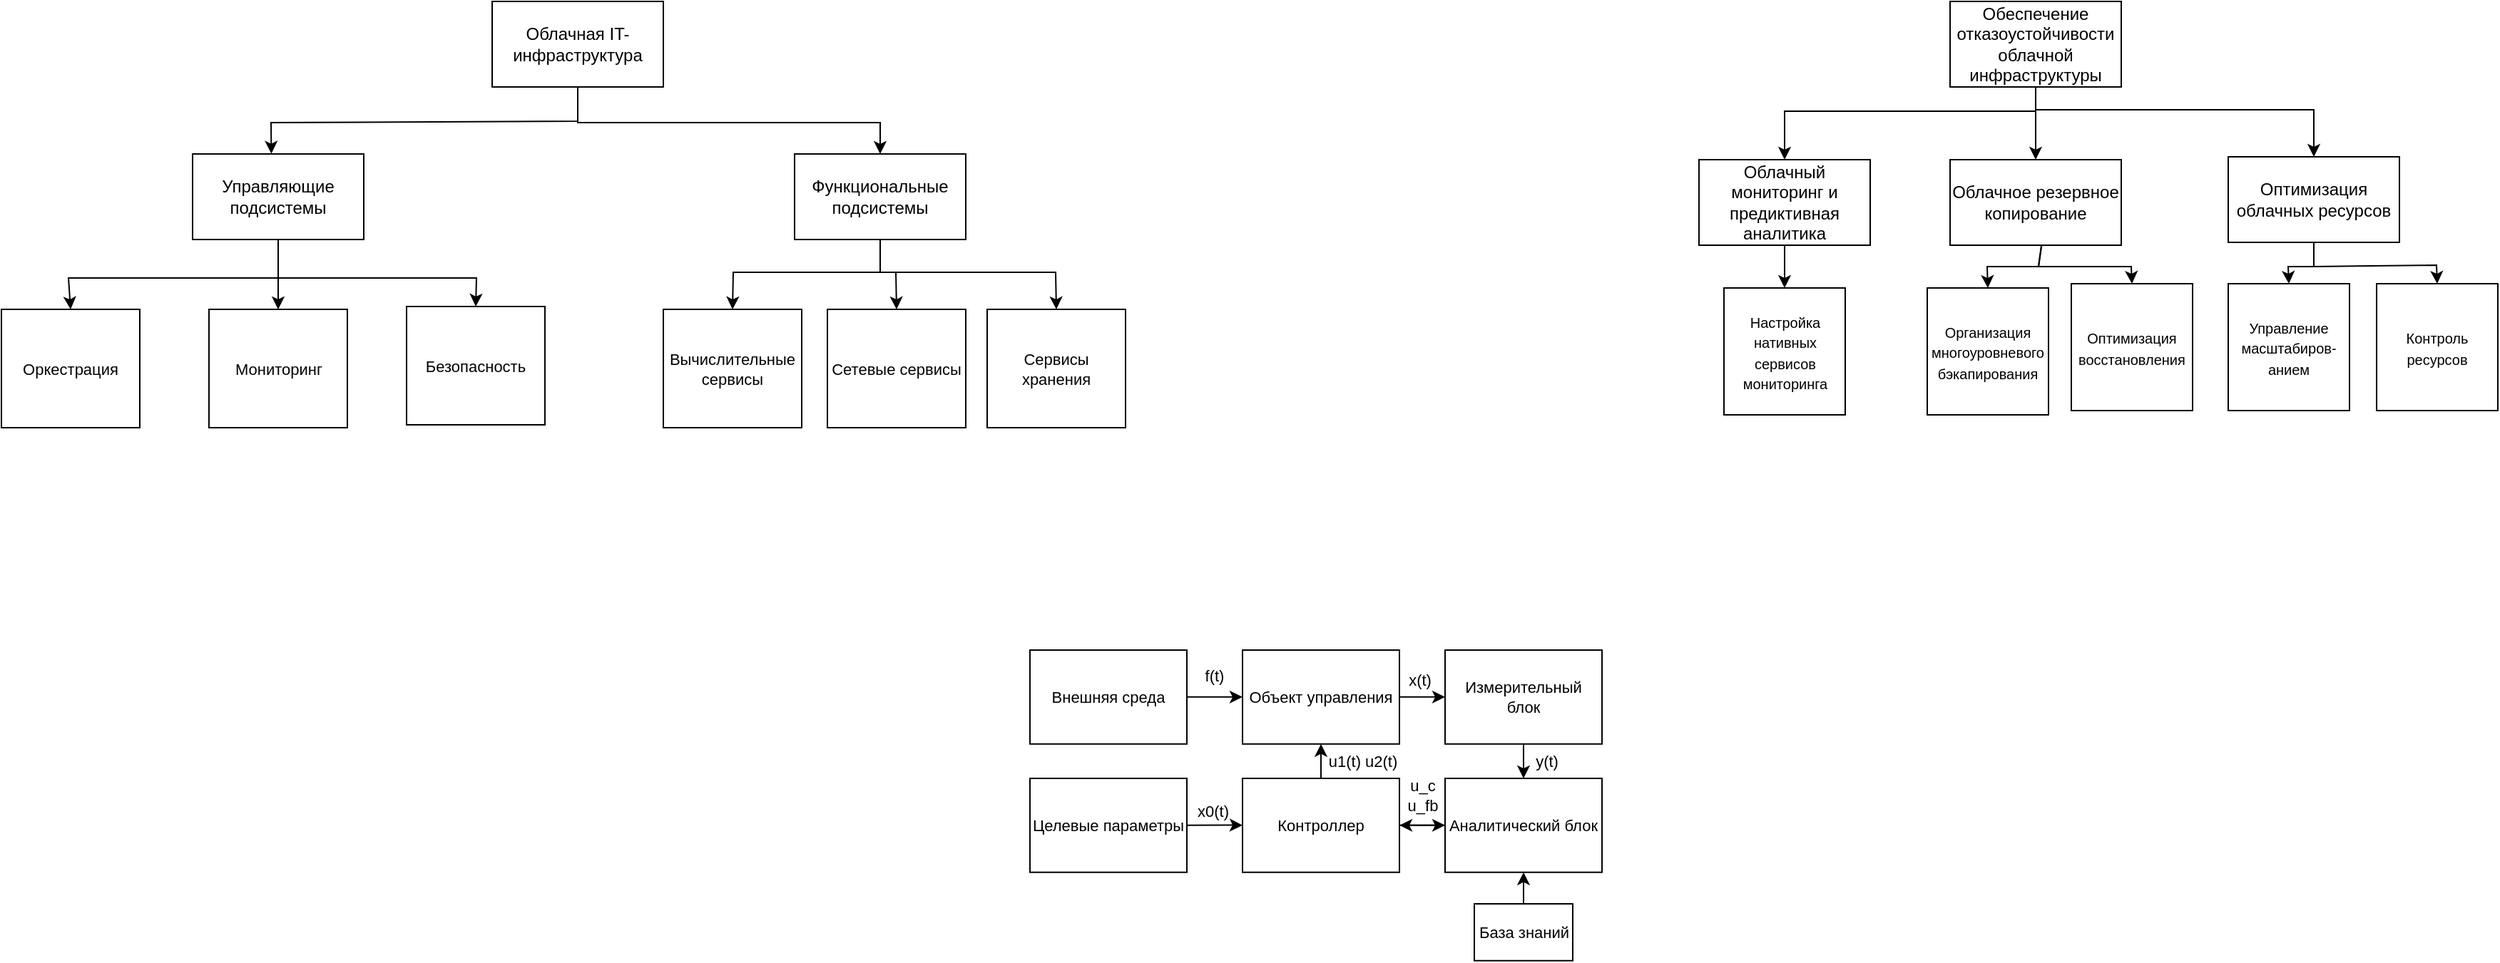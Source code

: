 <mxfile version="26.2.8">
  <diagram name="Страница — 1" id="a0nIVQFMLuUEzL4oQPMq">
    <mxGraphModel dx="2195" dy="736" grid="0" gridSize="10" guides="1" tooltips="1" connect="1" arrows="1" fold="1" page="0" pageScale="1" pageWidth="827" pageHeight="1169" background="light-dark(#FFFFFF,#FFFFFF)" math="0" shadow="0">
      <root>
        <mxCell id="0" />
        <mxCell id="1" parent="0" />
        <mxCell id="6AQP2gYK-ikNi4fo5GKm-2" value="&lt;font style=&quot;color: light-dark(rgb(0, 0, 0), rgb(0, 0, 0));&quot;&gt;Облачный мониторинг и предиктивная аналитика&lt;/font&gt;" style="rounded=0;whiteSpace=wrap;html=1;fillColor=light-dark(#FFFFFF,#FFFFFF);strokeColor=light-dark(#000000,#000000);" parent="1" vertex="1">
          <mxGeometry x="-330" y="38" width="120" height="60" as="geometry" />
        </mxCell>
        <mxCell id="6AQP2gYK-ikNi4fo5GKm-3" value="&lt;font style=&quot;color: light-dark(rgb(0, 0, 0), rgb(0, 0, 0));&quot;&gt;Облачное резервное копирование&lt;/font&gt;" style="rounded=0;whiteSpace=wrap;html=1;fillColor=light-dark(#FFFFFF,#FFFFFF);strokeColor=light-dark(#000000,#000000);" parent="1" vertex="1">
          <mxGeometry x="-154" y="38" width="120" height="60" as="geometry" />
        </mxCell>
        <mxCell id="6AQP2gYK-ikNi4fo5GKm-4" value="&lt;font style=&quot;color: light-dark(rgb(0, 0, 0), rgb(0, 0, 0));&quot;&gt;Оптимизация облачных ресурсов&lt;/font&gt;" style="rounded=0;whiteSpace=wrap;html=1;fillColor=light-dark(#FFFFFF,#FFFFFF);strokeColor=light-dark(#000000,#000000);" parent="1" vertex="1">
          <mxGeometry x="41" y="36" width="120" height="60" as="geometry" />
        </mxCell>
        <mxCell id="6AQP2gYK-ikNi4fo5GKm-5" value="Обеспечение отказоустойчивости облачной инфраструктуры" style="rounded=0;whiteSpace=wrap;html=1;fillColor=light-dark(#FFFFFF,#FFFFFF);strokeColor=light-dark(#000000,#000000);" parent="1" vertex="1">
          <mxGeometry x="-154" y="-73" width="120" height="60" as="geometry" />
        </mxCell>
        <mxCell id="6AQP2gYK-ikNi4fo5GKm-14" value="" style="endArrow=classic;html=1;rounded=0;exitX=0.5;exitY=1;exitDx=0;exitDy=0;entryX=0.5;entryY=0;entryDx=0;entryDy=0;strokeColor=light-dark(#000000,#000000);" parent="1" source="6AQP2gYK-ikNi4fo5GKm-5" target="6AQP2gYK-ikNi4fo5GKm-2" edge="1">
          <mxGeometry width="50" height="50" relative="1" as="geometry">
            <mxPoint x="-88" y="-3" as="sourcePoint" />
            <mxPoint x="-341" y="50" as="targetPoint" />
            <Array as="points">
              <mxPoint x="-94" y="4" />
              <mxPoint x="-270" y="4" />
            </Array>
          </mxGeometry>
        </mxCell>
        <mxCell id="6AQP2gYK-ikNi4fo5GKm-15" value="" style="endArrow=classic;html=1;rounded=0;exitX=0.5;exitY=1;exitDx=0;exitDy=0;entryX=0.5;entryY=0;entryDx=0;entryDy=0;strokeColor=light-dark(#000000,#000000);" parent="1" source="6AQP2gYK-ikNi4fo5GKm-5" target="6AQP2gYK-ikNi4fo5GKm-3" edge="1">
          <mxGeometry width="50" height="50" relative="1" as="geometry">
            <mxPoint x="-96" y="-9" as="sourcePoint" />
            <mxPoint x="-7" y="44" as="targetPoint" />
            <Array as="points" />
          </mxGeometry>
        </mxCell>
        <mxCell id="6AQP2gYK-ikNi4fo5GKm-17" value="" style="endArrow=classic;html=1;rounded=0;exitX=0.5;exitY=1;exitDx=0;exitDy=0;entryX=0.5;entryY=0;entryDx=0;entryDy=0;strokeColor=light-dark(#000000,#000000);" parent="1" source="6AQP2gYK-ikNi4fo5GKm-5" target="6AQP2gYK-ikNi4fo5GKm-4" edge="1">
          <mxGeometry width="50" height="50" relative="1" as="geometry">
            <mxPoint x="-88" y="-3" as="sourcePoint" />
            <mxPoint x="-3" y="50" as="targetPoint" />
            <Array as="points">
              <mxPoint x="-94" y="3" />
              <mxPoint x="101" y="3" />
            </Array>
          </mxGeometry>
        </mxCell>
        <mxCell id="6AQP2gYK-ikNi4fo5GKm-30" value="&lt;font style=&quot;color: light-dark(rgb(0, 0, 0), rgb(0, 0, 0)); font-size: 10px;&quot;&gt;Организация многоуровневого бэкапирования&lt;/font&gt;" style="rounded=0;whiteSpace=wrap;html=1;fillColor=light-dark(#FFFFFF,#FFFFFF);strokeColor=light-dark(#000000,#000000);" parent="1" vertex="1">
          <mxGeometry x="-170" y="128" width="85" height="89" as="geometry" />
        </mxCell>
        <mxCell id="6AQP2gYK-ikNi4fo5GKm-31" value="&lt;font style=&quot;color: light-dark(rgb(0, 0, 0), rgb(0, 0, 0)); font-size: 10px;&quot;&gt;Оптимизация восстановления&lt;/font&gt;" style="rounded=0;whiteSpace=wrap;html=1;fillColor=light-dark(#FFFFFF,#FFFFFF);strokeColor=light-dark(#000000,#000000);" parent="1" vertex="1">
          <mxGeometry x="-69" y="125" width="85" height="89" as="geometry" />
        </mxCell>
        <mxCell id="6AQP2gYK-ikNi4fo5GKm-32" value="&lt;font style=&quot;color: light-dark(rgb(0, 0, 0), rgb(0, 0, 0)); font-size: 10px;&quot;&gt;Управление масштабиров-анием&lt;/font&gt;" style="rounded=0;whiteSpace=wrap;html=1;fillColor=light-dark(#FFFFFF,#FFFFFF);strokeColor=light-dark(#000000,#000000);" parent="1" vertex="1">
          <mxGeometry x="41" y="125" width="85" height="89" as="geometry" />
        </mxCell>
        <mxCell id="6AQP2gYK-ikNi4fo5GKm-33" value="&lt;font style=&quot;color: light-dark(rgb(0, 0, 0), rgb(0, 0, 0)); font-size: 10px;&quot;&gt;Контроль ресурсов&lt;/font&gt;" style="rounded=0;whiteSpace=wrap;html=1;fillColor=light-dark(#FFFFFF,#FFFFFF);strokeColor=light-dark(#000000,#000000);" parent="1" vertex="1">
          <mxGeometry x="145" y="125" width="85" height="89" as="geometry" />
        </mxCell>
        <mxCell id="6AQP2gYK-ikNi4fo5GKm-28" value="&lt;font style=&quot;color: light-dark(rgb(0, 0, 0), rgb(0, 0, 0)); font-size: 10px;&quot;&gt;Настройка нативных сервисов мониторинга&lt;/font&gt;" style="rounded=0;whiteSpace=wrap;html=1;fillColor=light-dark(#FFFFFF,#FFFFFF);strokeColor=light-dark(#000000,#000000);" parent="1" vertex="1">
          <mxGeometry x="-312.5" y="128" width="85" height="89" as="geometry" />
        </mxCell>
        <mxCell id="6AQP2gYK-ikNi4fo5GKm-37" value="" style="endArrow=classic;html=1;rounded=0;exitX=0.5;exitY=1;exitDx=0;exitDy=0;entryX=0.5;entryY=0;entryDx=0;entryDy=0;strokeColor=light-dark(#000000,#000000);" parent="1" source="6AQP2gYK-ikNi4fo5GKm-2" target="6AQP2gYK-ikNi4fo5GKm-28" edge="1">
          <mxGeometry width="50" height="50" relative="1" as="geometry">
            <mxPoint x="-272" y="104" as="sourcePoint" />
            <mxPoint x="-347" y="134" as="targetPoint" />
            <Array as="points">
              <mxPoint x="-270" y="115" />
            </Array>
          </mxGeometry>
        </mxCell>
        <mxCell id="6AQP2gYK-ikNi4fo5GKm-39" value="" style="endArrow=classic;html=1;rounded=0;exitX=0.533;exitY=1.006;exitDx=0;exitDy=0;entryX=0.5;entryY=0;entryDx=0;entryDy=0;strokeColor=light-dark(#000000,#000000);exitPerimeter=0;" parent="1" source="6AQP2gYK-ikNi4fo5GKm-3" target="6AQP2gYK-ikNi4fo5GKm-30" edge="1">
          <mxGeometry width="50" height="50" relative="1" as="geometry">
            <mxPoint x="-94" y="103" as="sourcePoint" />
            <mxPoint x="-150" y="133" as="targetPoint" />
            <Array as="points">
              <mxPoint x="-92" y="113" />
              <mxPoint x="-128" y="113" />
            </Array>
          </mxGeometry>
        </mxCell>
        <mxCell id="6AQP2gYK-ikNi4fo5GKm-40" value="" style="endArrow=classic;html=1;rounded=0;exitX=0.535;exitY=0.999;exitDx=0;exitDy=0;entryX=0.5;entryY=0;entryDx=0;entryDy=0;strokeColor=light-dark(#000000,#000000);exitPerimeter=0;" parent="1" source="6AQP2gYK-ikNi4fo5GKm-3" target="6AQP2gYK-ikNi4fo5GKm-31" edge="1">
          <mxGeometry width="50" height="50" relative="1" as="geometry">
            <mxPoint x="-82" y="108" as="sourcePoint" />
            <mxPoint x="-117" y="138" as="targetPoint" />
            <Array as="points">
              <mxPoint x="-92" y="113" />
              <mxPoint x="-27" y="113" />
            </Array>
          </mxGeometry>
        </mxCell>
        <mxCell id="6AQP2gYK-ikNi4fo5GKm-41" value="" style="endArrow=classic;html=1;rounded=0;exitX=0.5;exitY=1;exitDx=0;exitDy=0;entryX=0.5;entryY=0;entryDx=0;entryDy=0;strokeColor=light-dark(#000000,#000000);" parent="1" source="6AQP2gYK-ikNi4fo5GKm-4" target="6AQP2gYK-ikNi4fo5GKm-32" edge="1">
          <mxGeometry width="50" height="50" relative="1" as="geometry">
            <mxPoint x="108" y="102" as="sourcePoint" />
            <mxPoint x="73" y="132" as="targetPoint" />
            <Array as="points">
              <mxPoint x="101" y="113" />
              <mxPoint x="83" y="113" />
            </Array>
          </mxGeometry>
        </mxCell>
        <mxCell id="6AQP2gYK-ikNi4fo5GKm-42" value="" style="endArrow=classic;html=1;rounded=0;exitX=0.5;exitY=1;exitDx=0;exitDy=0;entryX=0.5;entryY=0;entryDx=0;entryDy=0;strokeColor=light-dark(#000000,#000000);" parent="1" source="6AQP2gYK-ikNi4fo5GKm-4" target="6AQP2gYK-ikNi4fo5GKm-33" edge="1">
          <mxGeometry width="50" height="50" relative="1" as="geometry">
            <mxPoint x="111" y="106" as="sourcePoint" />
            <mxPoint x="94" y="135" as="targetPoint" />
            <Array as="points">
              <mxPoint x="101" y="113" />
              <mxPoint x="187" y="112" />
            </Array>
          </mxGeometry>
        </mxCell>
        <mxCell id="6AQP2gYK-ikNi4fo5GKm-43" value="&lt;font style=&quot;color: light-dark(rgb(0, 0, 0), rgb(0, 0, 0));&quot;&gt;Облачная IT-инфраструктура&lt;/font&gt;" style="rounded=0;whiteSpace=wrap;html=1;fillColor=light-dark(#FFFFFF,#FFFFFF);strokeColor=light-dark(#000000,#000000);" parent="1" vertex="1">
          <mxGeometry x="-1176" y="-73" width="120" height="60" as="geometry" />
        </mxCell>
        <mxCell id="6AQP2gYK-ikNi4fo5GKm-44" value="&lt;font style=&quot;color: light-dark(rgb(0, 0, 0), rgb(0, 0, 0));&quot;&gt;Управляющие подсистемы&lt;/font&gt;" style="rounded=0;whiteSpace=wrap;html=1;fillColor=light-dark(#FFFFFF,#FFFFFF);strokeColor=light-dark(#000000,#000000);" parent="1" vertex="1">
          <mxGeometry x="-1386" y="34" width="120" height="60" as="geometry" />
        </mxCell>
        <mxCell id="6AQP2gYK-ikNi4fo5GKm-45" value="&lt;font style=&quot;color: light-dark(rgb(0, 0, 0), rgb(0, 0, 0));&quot;&gt;Функциональные подсистемы&lt;/font&gt;" style="rounded=0;whiteSpace=wrap;html=1;fillColor=light-dark(#FFFFFF,#FFFFFF);strokeColor=light-dark(#000000,#000000);" parent="1" vertex="1">
          <mxGeometry x="-964" y="34" width="120" height="60" as="geometry" />
        </mxCell>
        <mxCell id="6AQP2gYK-ikNi4fo5GKm-46" value="&lt;font style=&quot;color: light-dark(rgb(0, 0, 0), rgb(0, 0, 0));&quot;&gt;Оркестрация&lt;/font&gt;" style="rounded=0;whiteSpace=wrap;html=1;fillColor=light-dark(#FFFFFF,#FFFFFF);strokeColor=light-dark(#000000,#000000);fontSize=11;" parent="1" vertex="1">
          <mxGeometry x="-1520" y="143" width="97" height="83" as="geometry" />
        </mxCell>
        <mxCell id="6AQP2gYK-ikNi4fo5GKm-50" value="&lt;font style=&quot;color: light-dark(rgb(0, 0, 0), rgb(0, 0, 0));&quot;&gt;Мониторинг&lt;/font&gt;" style="rounded=0;whiteSpace=wrap;html=1;fillColor=light-dark(#FFFFFF,#FFFFFF);strokeColor=light-dark(#000000,#000000);fontSize=11;" parent="1" vertex="1">
          <mxGeometry x="-1374.5" y="143" width="97" height="83" as="geometry" />
        </mxCell>
        <mxCell id="6AQP2gYK-ikNi4fo5GKm-51" value="&lt;font style=&quot;color: light-dark(rgb(0, 0, 0), rgb(0, 0, 0));&quot;&gt;Безопасность&lt;/font&gt;" style="rounded=0;whiteSpace=wrap;html=1;fillColor=light-dark(#FFFFFF,#FFFFFF);strokeColor=light-dark(#000000,#000000);fontSize=11;" parent="1" vertex="1">
          <mxGeometry x="-1236" y="141" width="97" height="83" as="geometry" />
        </mxCell>
        <mxCell id="6AQP2gYK-ikNi4fo5GKm-53" value="&lt;font style=&quot;color: light-dark(rgb(0, 0, 0), rgb(0, 0, 0));&quot;&gt;Вычислительные сервисы&lt;/font&gt;" style="rounded=0;whiteSpace=wrap;html=1;fillColor=light-dark(#FFFFFF,#FFFFFF);strokeColor=light-dark(#000000,#000000);fontSize=11;" parent="1" vertex="1">
          <mxGeometry x="-1056" y="143" width="97" height="83" as="geometry" />
        </mxCell>
        <mxCell id="6AQP2gYK-ikNi4fo5GKm-54" value="&lt;font style=&quot;color: light-dark(rgb(0, 0, 0), rgb(0, 0, 0));&quot;&gt;Сетевые сервисы&lt;/font&gt;" style="rounded=0;whiteSpace=wrap;html=1;fillColor=light-dark(#FFFFFF,#FFFFFF);strokeColor=light-dark(#000000,#000000);fontSize=11;" parent="1" vertex="1">
          <mxGeometry x="-941" y="143" width="97" height="83" as="geometry" />
        </mxCell>
        <mxCell id="6AQP2gYK-ikNi4fo5GKm-55" value="&lt;font style=&quot;color: light-dark(rgb(0, 0, 0), rgb(0, 0, 0));&quot;&gt;Сервисы хранения&lt;/font&gt;" style="rounded=0;whiteSpace=wrap;html=1;fillColor=light-dark(#FFFFFF,#FFFFFF);strokeColor=light-dark(#000000,#000000);fontSize=11;" parent="1" vertex="1">
          <mxGeometry x="-829" y="143" width="97" height="83" as="geometry" />
        </mxCell>
        <mxCell id="6AQP2gYK-ikNi4fo5GKm-57" value="" style="endArrow=classic;html=1;rounded=0;exitX=0.5;exitY=1;exitDx=0;exitDy=0;entryX=0.46;entryY=-0.003;entryDx=0;entryDy=0;strokeColor=light-dark(#000000,#000000);entryPerimeter=0;" parent="1" source="6AQP2gYK-ikNi4fo5GKm-43" target="6AQP2gYK-ikNi4fo5GKm-44" edge="1">
          <mxGeometry width="50" height="50" relative="1" as="geometry">
            <mxPoint x="-1062" y="4" as="sourcePoint" />
            <mxPoint x="-1137" y="34" as="targetPoint" />
            <Array as="points">
              <mxPoint x="-1116" y="11" />
              <mxPoint x="-1331" y="12" />
            </Array>
          </mxGeometry>
        </mxCell>
        <mxCell id="6AQP2gYK-ikNi4fo5GKm-58" value="" style="endArrow=classic;html=1;rounded=0;exitX=0.5;exitY=1;exitDx=0;exitDy=0;entryX=0.5;entryY=0;entryDx=0;entryDy=0;strokeColor=light-dark(#000000,#000000);" parent="1" source="6AQP2gYK-ikNi4fo5GKm-43" target="6AQP2gYK-ikNi4fo5GKm-45" edge="1">
          <mxGeometry width="50" height="50" relative="1" as="geometry">
            <mxPoint x="-1047" y="-5" as="sourcePoint" />
            <mxPoint x="-777" y="42" as="targetPoint" />
            <Array as="points">
              <mxPoint x="-1116" y="12" />
              <mxPoint x="-904" y="12" />
            </Array>
          </mxGeometry>
        </mxCell>
        <mxCell id="6AQP2gYK-ikNi4fo5GKm-59" value="" style="endArrow=classic;html=1;rounded=0;exitX=0.5;exitY=1;exitDx=0;exitDy=0;entryX=0.5;entryY=0;entryDx=0;entryDy=0;strokeColor=light-dark(#000000,#000000);" parent="1" source="6AQP2gYK-ikNi4fo5GKm-44" target="6AQP2gYK-ikNi4fo5GKm-46" edge="1">
          <mxGeometry width="50" height="50" relative="1" as="geometry">
            <mxPoint x="-1225" y="96" as="sourcePoint" />
            <mxPoint x="-1499" y="143" as="targetPoint" />
            <Array as="points">
              <mxPoint x="-1326" y="121" />
              <mxPoint x="-1473" y="121" />
            </Array>
          </mxGeometry>
        </mxCell>
        <mxCell id="6AQP2gYK-ikNi4fo5GKm-60" value="" style="endArrow=classic;html=1;rounded=0;entryX=0.5;entryY=0;entryDx=0;entryDy=0;strokeColor=light-dark(#000000,#000000);exitX=0.5;exitY=1;exitDx=0;exitDy=0;" parent="1" source="6AQP2gYK-ikNi4fo5GKm-44" target="6AQP2gYK-ikNi4fo5GKm-50" edge="1">
          <mxGeometry width="50" height="50" relative="1" as="geometry">
            <mxPoint x="-1321" y="104" as="sourcePoint" />
            <mxPoint x="-1494" y="153" as="targetPoint" />
            <Array as="points">
              <mxPoint x="-1326" y="121" />
            </Array>
          </mxGeometry>
        </mxCell>
        <mxCell id="6AQP2gYK-ikNi4fo5GKm-61" value="" style="endArrow=classic;html=1;rounded=0;entryX=0.5;entryY=0;entryDx=0;entryDy=0;strokeColor=light-dark(#000000,#000000);exitX=0.5;exitY=1;exitDx=0;exitDy=0;" parent="1" source="6AQP2gYK-ikNi4fo5GKm-44" target="6AQP2gYK-ikNi4fo5GKm-51" edge="1">
          <mxGeometry width="50" height="50" relative="1" as="geometry">
            <mxPoint x="-1376" y="104" as="sourcePoint" />
            <mxPoint x="-1316" y="153" as="targetPoint" />
            <Array as="points">
              <mxPoint x="-1326" y="121" />
              <mxPoint x="-1187" y="121" />
            </Array>
          </mxGeometry>
        </mxCell>
        <mxCell id="6AQP2gYK-ikNi4fo5GKm-63" value="" style="endArrow=classic;html=1;rounded=0;exitX=0.5;exitY=1;exitDx=0;exitDy=0;entryX=0.5;entryY=0;entryDx=0;entryDy=0;strokeColor=light-dark(#000000,#000000);" parent="1" source="6AQP2gYK-ikNi4fo5GKm-45" target="6AQP2gYK-ikNi4fo5GKm-53" edge="1">
          <mxGeometry width="50" height="50" relative="1" as="geometry">
            <mxPoint x="-871" y="106" as="sourcePoint" />
            <mxPoint x="-1049" y="155" as="targetPoint" />
            <Array as="points">
              <mxPoint x="-904" y="117" />
              <mxPoint x="-1007" y="117" />
            </Array>
          </mxGeometry>
        </mxCell>
        <mxCell id="6AQP2gYK-ikNi4fo5GKm-64" value="" style="endArrow=classic;html=1;rounded=0;exitX=0.5;exitY=1;exitDx=0;exitDy=0;entryX=0.5;entryY=0;entryDx=0;entryDy=0;strokeColor=light-dark(#000000,#000000);" parent="1" source="6AQP2gYK-ikNi4fo5GKm-45" target="6AQP2gYK-ikNi4fo5GKm-54" edge="1">
          <mxGeometry width="50" height="50" relative="1" as="geometry">
            <mxPoint x="-861" y="104" as="sourcePoint" />
            <mxPoint x="-997" y="153" as="targetPoint" />
            <Array as="points">
              <mxPoint x="-904" y="117" />
              <mxPoint x="-893" y="117" />
            </Array>
          </mxGeometry>
        </mxCell>
        <mxCell id="6AQP2gYK-ikNi4fo5GKm-65" value="" style="endArrow=classic;html=1;rounded=0;exitX=0.5;exitY=1;exitDx=0;exitDy=0;entryX=0.5;entryY=0;entryDx=0;entryDy=0;strokeColor=light-dark(#000000,#000000);" parent="1" source="6AQP2gYK-ikNi4fo5GKm-45" target="6AQP2gYK-ikNi4fo5GKm-55" edge="1">
          <mxGeometry width="50" height="50" relative="1" as="geometry">
            <mxPoint x="-861" y="103" as="sourcePoint" />
            <mxPoint x="-882" y="153" as="targetPoint" />
            <Array as="points">
              <mxPoint x="-904" y="117" />
              <mxPoint x="-781" y="117" />
            </Array>
          </mxGeometry>
        </mxCell>
        <mxCell id="mhssIghEb4lFtKGaB2iy-1" value="&lt;font style=&quot;color: light-dark(rgb(0, 0, 0), rgb(0, 0, 0));&quot;&gt;Внешняя среда&lt;/font&gt;" style="rounded=0;whiteSpace=wrap;html=1;fillColor=light-dark(#FFFFFF,#FFFFFF);strokeColor=light-dark(#000000,#000000);fontSize=11;" vertex="1" parent="1">
          <mxGeometry x="-799" y="382" width="110" height="65.87" as="geometry" />
        </mxCell>
        <mxCell id="mhssIghEb4lFtKGaB2iy-3" value="&lt;font style=&quot;color: light-dark(rgb(0, 0, 0), rgb(0, 0, 0));&quot;&gt;Объект управления&lt;/font&gt;" style="rounded=0;whiteSpace=wrap;html=1;fillColor=light-dark(#FFFFFF,#FFFFFF);strokeColor=light-dark(#000000,#000000);fontSize=11;" vertex="1" parent="1">
          <mxGeometry x="-650" y="382" width="110" height="65.87" as="geometry" />
        </mxCell>
        <mxCell id="mhssIghEb4lFtKGaB2iy-4" value="&lt;font style=&quot;color: light-dark(rgb(0, 0, 0), rgb(0, 0, 0));&quot;&gt;Аналитический блок&lt;/font&gt;" style="rounded=0;whiteSpace=wrap;html=1;fillColor=light-dark(#FFFFFF,#FFFFFF);strokeColor=light-dark(#000000,#000000);fontSize=11;" vertex="1" parent="1">
          <mxGeometry x="-508" y="472" width="110" height="65.87" as="geometry" />
        </mxCell>
        <mxCell id="mhssIghEb4lFtKGaB2iy-5" value="&lt;font style=&quot;color: light-dark(rgb(0, 0, 0), rgb(0, 0, 0));&quot;&gt;Контроллер&lt;/font&gt;" style="rounded=0;whiteSpace=wrap;html=1;fillColor=light-dark(#FFFFFF,#FFFFFF);strokeColor=light-dark(#000000,#000000);fontSize=11;" vertex="1" parent="1">
          <mxGeometry x="-650" y="472" width="110" height="65.87" as="geometry" />
        </mxCell>
        <mxCell id="mhssIghEb4lFtKGaB2iy-8" value="&lt;font style=&quot;color: light-dark(rgb(0, 0, 0), rgb(0, 0, 0));&quot;&gt;Измерительный блок&lt;/font&gt;" style="rounded=0;whiteSpace=wrap;html=1;fillColor=light-dark(#FFFFFF,#FFFFFF);strokeColor=light-dark(#000000,#000000);fontSize=11;" vertex="1" parent="1">
          <mxGeometry x="-508" y="382" width="110" height="65.87" as="geometry" />
        </mxCell>
        <mxCell id="mhssIghEb4lFtKGaB2iy-9" value="&lt;font style=&quot;color: light-dark(rgb(0, 0, 0), rgb(0, 0, 0));&quot;&gt;Целевые параметры&lt;/font&gt;" style="rounded=0;whiteSpace=wrap;html=1;fillColor=light-dark(#FFFFFF,#FFFFFF);strokeColor=light-dark(#000000,#000000);fontSize=11;" vertex="1" parent="1">
          <mxGeometry x="-799" y="472" width="110" height="65.87" as="geometry" />
        </mxCell>
        <mxCell id="mhssIghEb4lFtKGaB2iy-10" value="&lt;font style=&quot;color: light-dark(rgb(0, 0, 0), rgb(0, 0, 0));&quot;&gt;База знаний&lt;/font&gt;" style="rounded=0;whiteSpace=wrap;html=1;fillColor=light-dark(#FFFFFF,#FFFFFF);strokeColor=light-dark(#000000,#000000);fontSize=11;" vertex="1" parent="1">
          <mxGeometry x="-487.5" y="560" width="69" height="39.87" as="geometry" />
        </mxCell>
        <mxCell id="mhssIghEb4lFtKGaB2iy-11" value="f(t)" style="endArrow=classic;html=1;rounded=0;strokeColor=light-dark(#000000,#000000);exitX=1;exitY=0.5;exitDx=0;exitDy=0;entryX=0;entryY=0.5;entryDx=0;entryDy=0;fontColor=light-dark(#000000,#000000);labelBackgroundColor=light-dark(#FFFFFF,#FFFFFF);" edge="1" parent="1" source="mhssIghEb4lFtKGaB2iy-1" target="mhssIghEb4lFtKGaB2iy-3">
          <mxGeometry x="-0.026" y="15" width="50" height="50" relative="1" as="geometry">
            <mxPoint x="-709" y="339" as="sourcePoint" />
            <mxPoint x="-585" y="339" as="targetPoint" />
            <Array as="points" />
            <mxPoint as="offset" />
          </mxGeometry>
        </mxCell>
        <mxCell id="mhssIghEb4lFtKGaB2iy-12" value="" style="endArrow=classic;html=1;rounded=0;strokeColor=light-dark(#000000,#000000);exitX=0.5;exitY=0;exitDx=0;exitDy=0;entryX=0.5;entryY=1;entryDx=0;entryDy=0;" edge="1" parent="1" source="mhssIghEb4lFtKGaB2iy-5" target="mhssIghEb4lFtKGaB2iy-3">
          <mxGeometry width="50" height="50" relative="1" as="geometry">
            <mxPoint x="-679" y="425" as="sourcePoint" />
            <mxPoint x="-640" y="425" as="targetPoint" />
            <Array as="points" />
          </mxGeometry>
        </mxCell>
        <mxCell id="mhssIghEb4lFtKGaB2iy-23" value="u1(t) u2(t)" style="edgeLabel;html=1;align=center;verticalAlign=middle;resizable=0;points=[];labelBackgroundColor=light-dark(#FFFFFF,#FFFFFF);fontColor=light-dark(#000000,#000000);" vertex="1" connectable="0" parent="mhssIghEb4lFtKGaB2iy-12">
          <mxGeometry x="-0.026" relative="1" as="geometry">
            <mxPoint x="29" as="offset" />
          </mxGeometry>
        </mxCell>
        <mxCell id="mhssIghEb4lFtKGaB2iy-13" value="" style="endArrow=classic;html=1;rounded=0;strokeColor=light-dark(#000000,#000000);exitX=0;exitY=0.5;exitDx=0;exitDy=0;entryX=1;entryY=0.5;entryDx=0;entryDy=0;" edge="1" parent="1" source="mhssIghEb4lFtKGaB2iy-4" target="mhssIghEb4lFtKGaB2iy-5">
          <mxGeometry width="50" height="50" relative="1" as="geometry">
            <mxPoint x="-585" y="482" as="sourcePoint" />
            <mxPoint x="-585" y="458" as="targetPoint" />
            <Array as="points" />
          </mxGeometry>
        </mxCell>
        <mxCell id="mhssIghEb4lFtKGaB2iy-14" value="" style="endArrow=classic;html=1;rounded=0;strokeColor=light-dark(#000000,#000000);exitX=1;exitY=0.5;exitDx=0;exitDy=0;entryX=0;entryY=0.5;entryDx=0;entryDy=0;" edge="1" parent="1" source="mhssIghEb4lFtKGaB2iy-3" target="mhssIghEb4lFtKGaB2iy-8">
          <mxGeometry width="50" height="50" relative="1" as="geometry">
            <mxPoint x="-679" y="425" as="sourcePoint" />
            <mxPoint x="-640" y="425" as="targetPoint" />
            <Array as="points" />
          </mxGeometry>
        </mxCell>
        <mxCell id="mhssIghEb4lFtKGaB2iy-21" value="&lt;font style=&quot;color: light-dark(rgb(0, 0, 0), rgb(0, 0, 0)); background-color: light-dark(rgb(255, 255, 255), rgb(255, 255, 255));&quot;&gt;x(t)&lt;/font&gt;" style="edgeLabel;html=1;align=center;verticalAlign=middle;resizable=0;points=[];" vertex="1" connectable="0" parent="mhssIghEb4lFtKGaB2iy-14">
          <mxGeometry x="-0.01" y="-1" relative="1" as="geometry">
            <mxPoint x="-2" y="-13" as="offset" />
          </mxGeometry>
        </mxCell>
        <mxCell id="mhssIghEb4lFtKGaB2iy-15" value="" style="endArrow=classic;html=1;rounded=0;strokeColor=light-dark(#000000,#000000);exitX=1;exitY=0.5;exitDx=0;exitDy=0;entryX=0;entryY=0.5;entryDx=0;entryDy=0;" edge="1" parent="1" source="mhssIghEb4lFtKGaB2iy-9" target="mhssIghEb4lFtKGaB2iy-5">
          <mxGeometry width="50" height="50" relative="1" as="geometry">
            <mxPoint x="-673" y="504.76" as="sourcePoint" />
            <mxPoint x="-661" y="496" as="targetPoint" />
            <Array as="points">
              <mxPoint x="-658" y="504.76" />
            </Array>
          </mxGeometry>
        </mxCell>
        <mxCell id="mhssIghEb4lFtKGaB2iy-19" value="&lt;font style=&quot;color: light-dark(rgb(0, 0, 0), rgb(0, 0, 0));&quot;&gt;x0(t)&lt;/font&gt;" style="edgeLabel;html=1;align=center;verticalAlign=middle;resizable=0;points=[];labelBackgroundColor=light-dark(#FFFFFF,#FFFFFF);" vertex="1" connectable="0" parent="mhssIghEb4lFtKGaB2iy-15">
          <mxGeometry x="0.017" y="1" relative="1" as="geometry">
            <mxPoint x="-2" y="-9" as="offset" />
          </mxGeometry>
        </mxCell>
        <mxCell id="mhssIghEb4lFtKGaB2iy-16" value="" style="endArrow=classic;html=1;rounded=0;strokeColor=light-dark(#000000,#000000);exitX=0.5;exitY=0;exitDx=0;exitDy=0;entryX=0.5;entryY=1;entryDx=0;entryDy=0;" edge="1" parent="1" source="mhssIghEb4lFtKGaB2iy-10" target="mhssIghEb4lFtKGaB2iy-4">
          <mxGeometry width="50" height="50" relative="1" as="geometry">
            <mxPoint x="-585" y="482" as="sourcePoint" />
            <mxPoint x="-585" y="458" as="targetPoint" />
            <Array as="points" />
          </mxGeometry>
        </mxCell>
        <mxCell id="mhssIghEb4lFtKGaB2iy-17" value="" style="endArrow=classic;html=1;rounded=0;strokeColor=light-dark(#000000,#000000);exitX=0.5;exitY=1;exitDx=0;exitDy=0;entryX=0.5;entryY=0;entryDx=0;entryDy=0;" edge="1" parent="1" source="mhssIghEb4lFtKGaB2iy-8" target="mhssIghEb4lFtKGaB2iy-4">
          <mxGeometry width="50" height="50" relative="1" as="geometry">
            <mxPoint x="-530" y="425" as="sourcePoint" />
            <mxPoint x="-498" y="425" as="targetPoint" />
            <Array as="points" />
          </mxGeometry>
        </mxCell>
        <mxCell id="mhssIghEb4lFtKGaB2iy-20" value="&lt;font style=&quot;color: light-dark(rgb(0, 0, 0), rgb(0, 0, 0)); background-color: light-dark(rgb(255, 255, 255), rgb(255, 255, 255));&quot;&gt;y(t)&lt;/font&gt;" style="edgeLabel;html=1;align=center;verticalAlign=middle;resizable=0;points=[];" vertex="1" connectable="0" parent="mhssIghEb4lFtKGaB2iy-17">
          <mxGeometry x="-0.181" y="1" relative="1" as="geometry">
            <mxPoint x="15" y="2" as="offset" />
          </mxGeometry>
        </mxCell>
        <mxCell id="mhssIghEb4lFtKGaB2iy-18" value="" style="endArrow=classic;html=1;rounded=0;strokeColor=light-dark(#000000,#000000);exitX=1;exitY=0.5;exitDx=0;exitDy=0;entryX=0;entryY=0.5;entryDx=0;entryDy=0;labelBackgroundColor=light-dark(#FFFFFF,#FFFFFF);fontColor=light-dark(#000000,#000000);" edge="1" parent="1" source="mhssIghEb4lFtKGaB2iy-5" target="mhssIghEb4lFtKGaB2iy-4">
          <mxGeometry width="50" height="50" relative="1" as="geometry">
            <mxPoint x="-498" y="515" as="sourcePoint" />
            <mxPoint x="-530" y="515" as="targetPoint" />
            <Array as="points" />
          </mxGeometry>
        </mxCell>
        <mxCell id="mhssIghEb4lFtKGaB2iy-22" value="&lt;font style=&quot;&quot;&gt;u_c&lt;/font&gt;&lt;div&gt;&lt;font style=&quot;&quot;&gt;u&lt;/font&gt;&lt;font style=&quot;&quot;&gt;_fb&lt;/font&gt;&lt;/div&gt;" style="edgeLabel;html=1;align=center;verticalAlign=middle;resizable=0;points=[];fontColor=light-dark(#000000,#000000);labelBackgroundColor=light-dark(#FFFFFF,#FFFFFF);" vertex="1" connectable="0" parent="mhssIghEb4lFtKGaB2iy-18">
          <mxGeometry x="-0.036" y="1" relative="1" as="geometry">
            <mxPoint y="-20" as="offset" />
          </mxGeometry>
        </mxCell>
      </root>
    </mxGraphModel>
  </diagram>
</mxfile>
